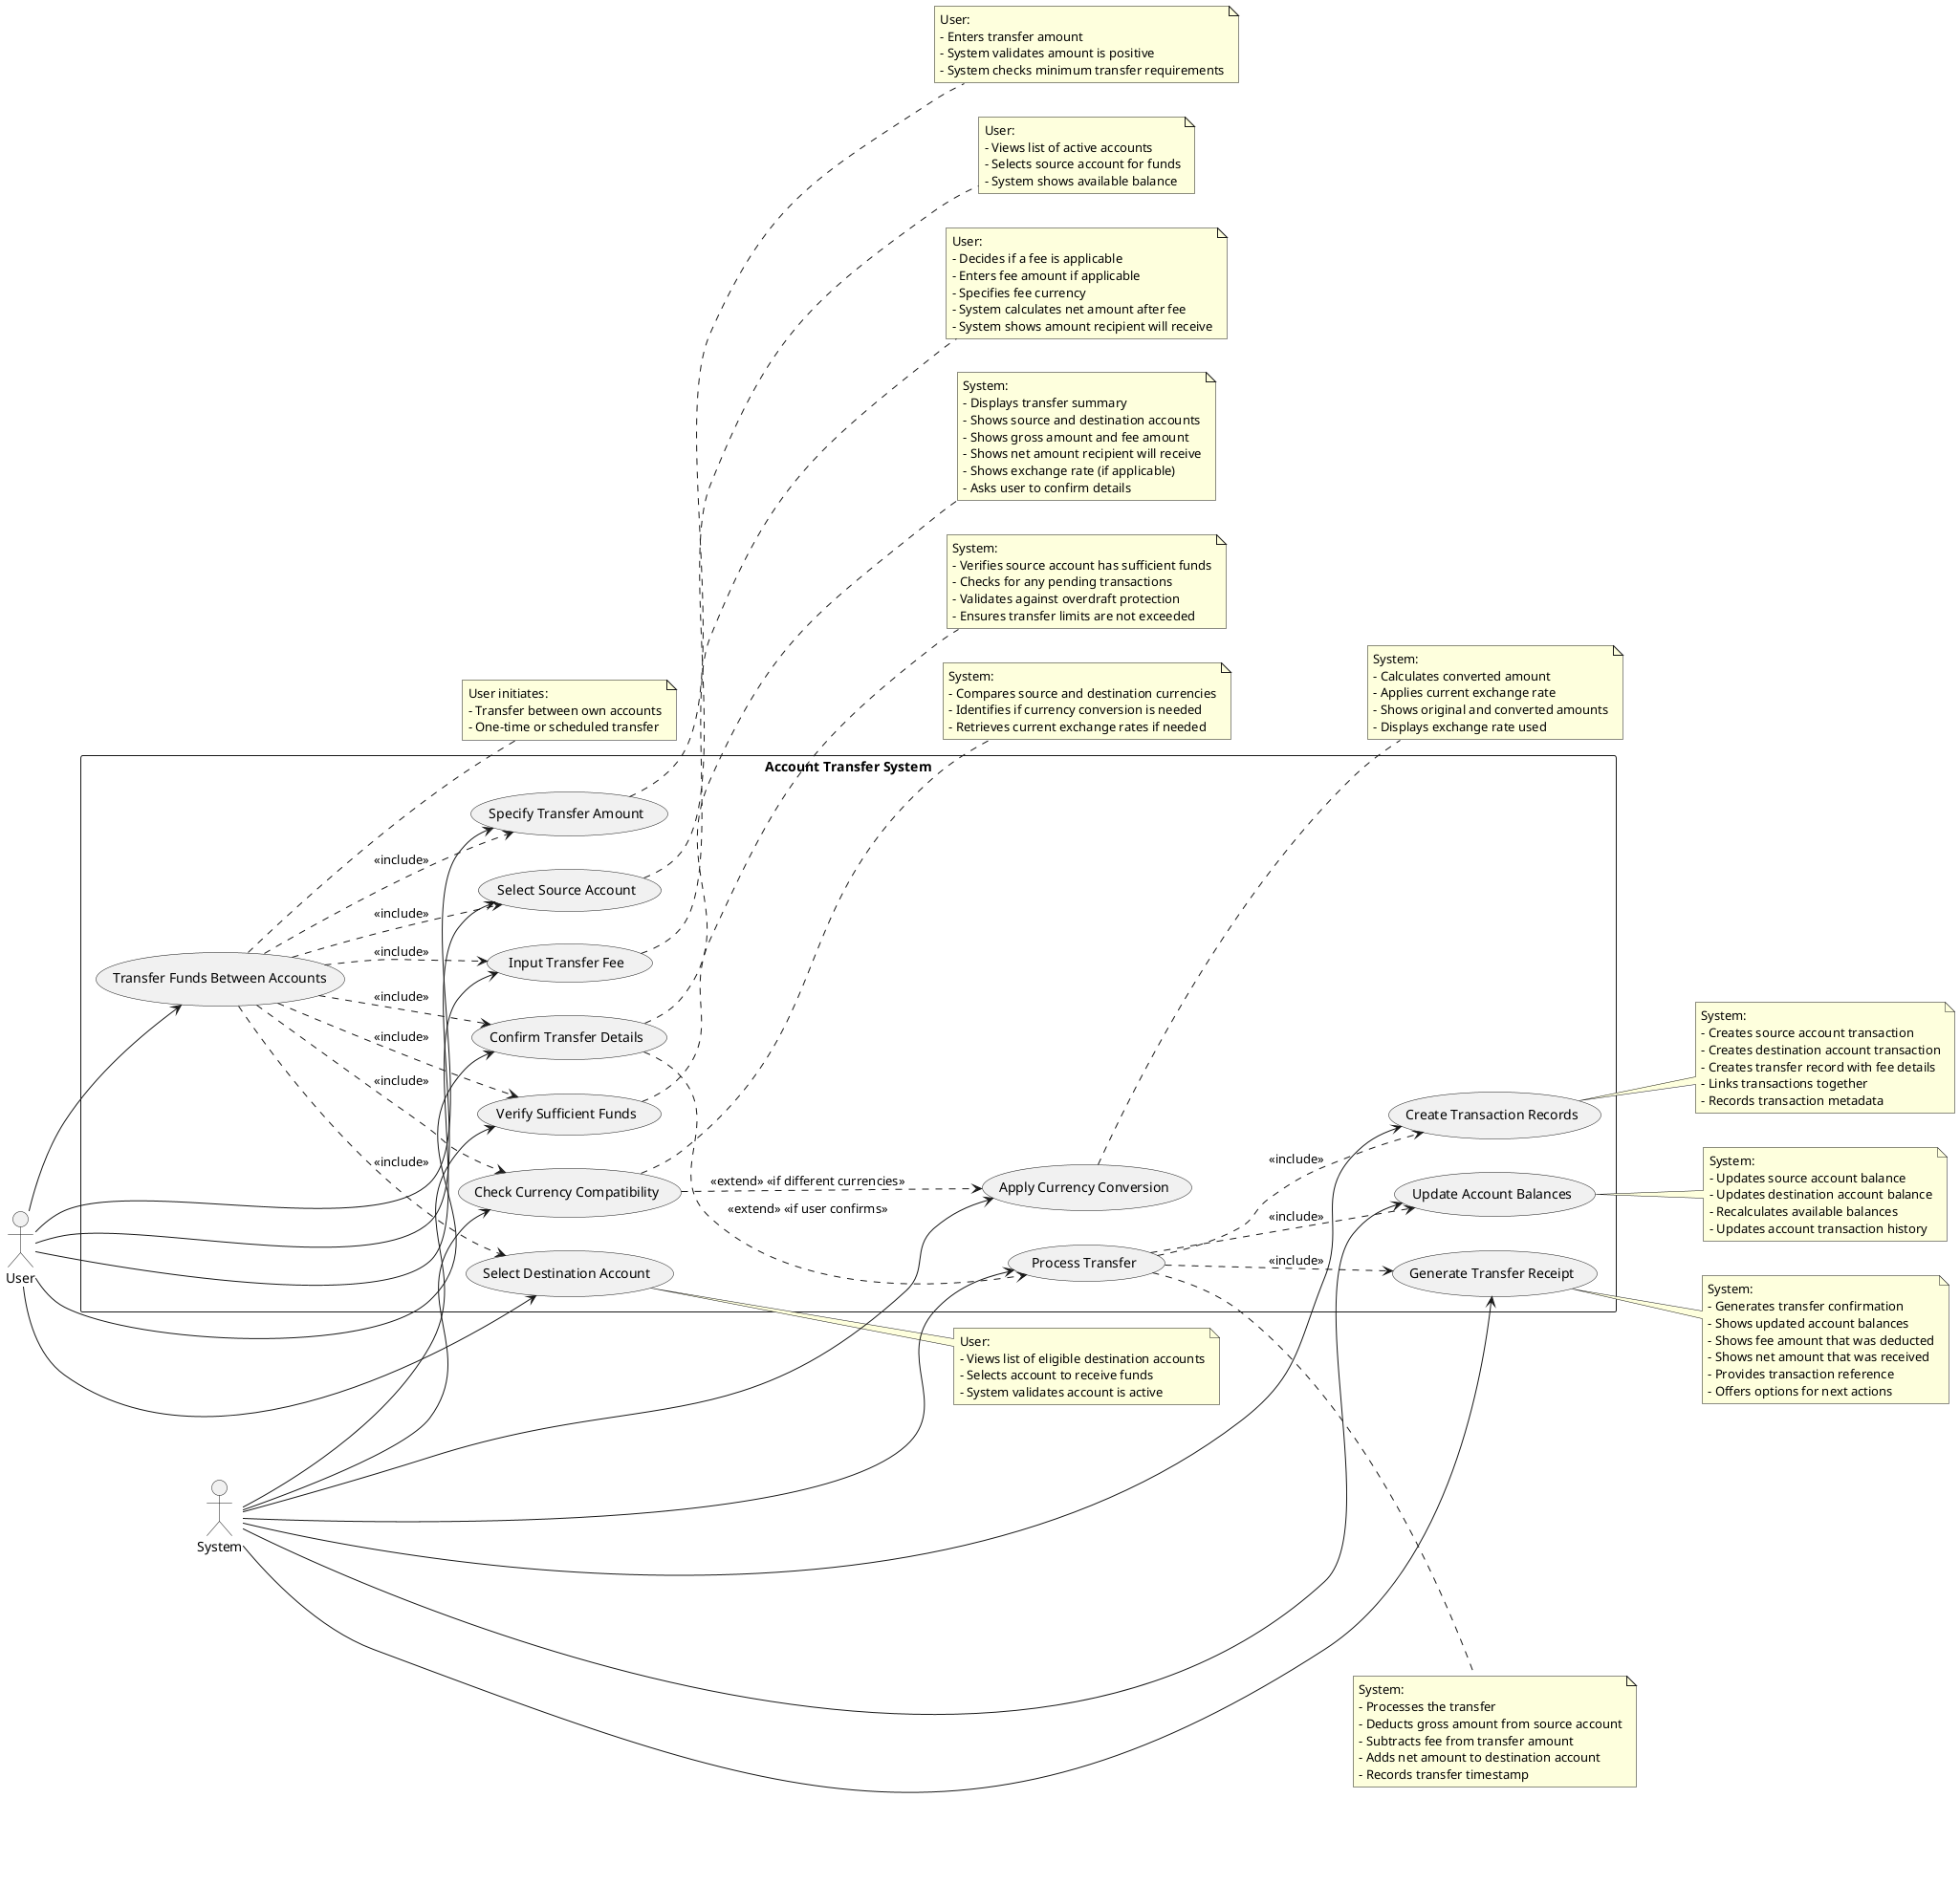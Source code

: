 /'
    Use case: User wants to transfer funds from one account to another
    Pre-conditions: Receiving account and withdrawal account are active. Withdrawal account has sufficient funds. Transfer is recorded in the transaction history. If the transfer was between accounts with different currencies, ask if a fee is applicable and apply it to the transfer.
    Post-conditions: Account balances are updated accordingly. Transfer history is updated. Transaction is created for the transfer.
    Trigger: User requests a transfer
'/
@startuml
left to right direction
actor "User" as user
actor "System" as system

rectangle "Account Transfer System" {
  usecase "Transfer Funds Between Accounts" as UC1
  usecase "Select Source Account" as UC2
  usecase "Select Destination Account" as UC3
  usecase "Specify Transfer Amount" as UC4
  usecase "Verify Sufficient Funds" as UC5
  usecase "Check Currency Compatibility" as UC6
  usecase "Apply Currency Conversion" as UC7
  usecase "Input Transfer Fee" as UC8
  usecase "Confirm Transfer Details" as UC9
  usecase "Process Transfer" as UC10
  usecase "Update Account Balances" as UC11
  usecase "Create Transaction Records" as UC12
  usecase "Generate Transfer Receipt" as UC13
}

user --> UC1
UC1 ..> UC2 : <<include>>
UC1 ..> UC3 : <<include>>
UC1 ..> UC4 : <<include>>
UC1 ..> UC5 : <<include>>
UC1 ..> UC6 : <<include>>
UC6 ..> UC7 : <<extend>> <<if different currencies>>
UC1 ..> UC8 : <<include>>
UC1 ..> UC9 : <<include>>
UC9 ..> UC10 : <<extend>> <<if user confirms>>
UC10 ..> UC11 : <<include>>
UC10 ..> UC12 : <<include>>
UC10 ..> UC13 : <<include>>

user --> UC2
user --> UC3
user --> UC4
user --> UC8
user --> UC9
system --> UC5
system --> UC6
system --> UC7
system --> UC10
system --> UC11
system --> UC12
system --> UC13

note right of UC1
  User initiates:
  - Transfer between own accounts
  - One-time or scheduled transfer
end note

note right of UC2
  User:
  - Views list of active accounts
  - Selects source account for funds
  - System shows available balance
end note

note right of UC3
  User:
  - Views list of eligible destination accounts
  - Selects account to receive funds
  - System validates account is active
end note

note right of UC4
  User:
  - Enters transfer amount
  - System validates amount is positive
  - System checks minimum transfer requirements
end note

note right of UC5
  System:
  - Verifies source account has sufficient funds
  - Checks for any pending transactions
  - Validates against overdraft protection
  - Ensures transfer limits are not exceeded
end note

note right of UC6
  System:
  - Compares source and destination currencies
  - Identifies if currency conversion is needed
  - Retrieves current exchange rates if needed
end note

note right of UC7
  System:
  - Calculates converted amount
  - Applies current exchange rate
  - Shows original and converted amounts
  - Displays exchange rate used
end note

note right of UC8
  User:
  - Decides if a fee is applicable
  - Enters fee amount if applicable
  - Specifies fee currency
  - System calculates net amount after fee
  - System shows amount recipient will receive
end note

note right of UC9
  System:
  - Displays transfer summary
  - Shows source and destination accounts
  - Shows gross amount and fee amount
  - Shows net amount recipient will receive
  - Shows exchange rate (if applicable)
  - Asks user to confirm details
end note

note right of UC10
  System:
  - Processes the transfer
  - Deducts gross amount from source account
  - Subtracts fee from transfer amount
  - Adds net amount to destination account
  - Records transfer timestamp
end note

note right of UC11
  System:
  - Updates source account balance
  - Updates destination account balance
  - Recalculates available balances
  - Updates account transaction history
end note

note right of UC12
  System:
  - Creates source account transaction
  - Creates destination account transaction
  - Creates transfer record with fee details
  - Links transactions together
  - Records transaction metadata
end note

note right of UC13
  System:
  - Generates transfer confirmation
  - Shows updated account balances
  - Shows fee amount that was deducted
  - Shows net amount that was received
  - Provides transaction reference
  - Offers options for next actions
end note

@enduml